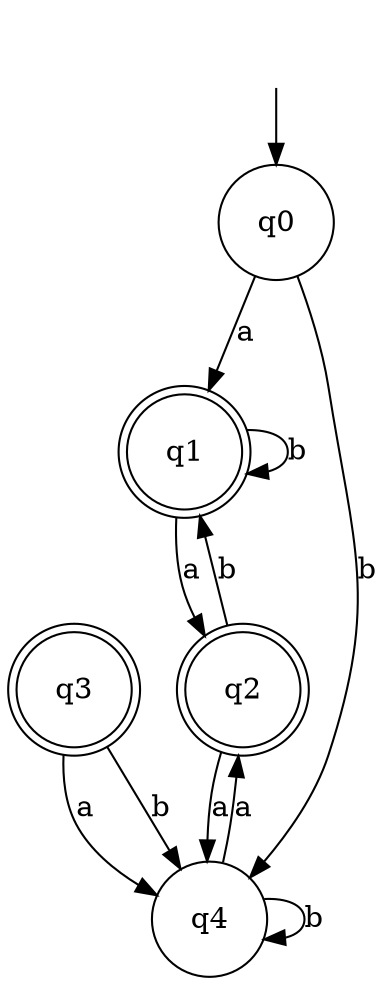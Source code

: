 digraph Automaton {

q0 [shape = circle, label=<<TABLE BORDER="0" CELLBORDER="0" CELLSPACING="0"><TR><TD>q0</TD></TR></TABLE>>];

q1 [shape = doublecircle, label=<<TABLE BORDER="0" CELLBORDER="0" CELLSPACING="0"><TR><TD>q1</TD></TR></TABLE>>];

q2 [shape = doublecircle, label=<<TABLE BORDER="0" CELLBORDER="0" CELLSPACING="0"><TR><TD>q2</TD></TR></TABLE>>];

_nil [style = invis, label=<<TABLE BORDER="0" CELLBORDER="" CELLSPACING="0"><TR><TD>_nil</TD></TR></TABLE>>];

q3 [shape = doublecircle, label=<<TABLE BORDER="0" CELLBORDER="0" CELLSPACING="0"><TR><TD>q3</TD></TR></TABLE>>];

q4 [shape = circle, label=<<TABLE BORDER="0" CELLBORDER="0" CELLSPACING="0"><TR><TD>q4</TD></TR></TABLE>>];

q4->q2 [label="a"];

q3->q4 [label="a"];

q3->q4 [label="b"];

q4->q4 [label="b"];

_nil -> q0 [];

q1->q2 [label="a"];

q1->q1 [label="b"];

q2->q1 [label="b"];

q2->q4 [label="a"];

q0->q1 [label="a"];

q0->q4 [label="b"];

}
